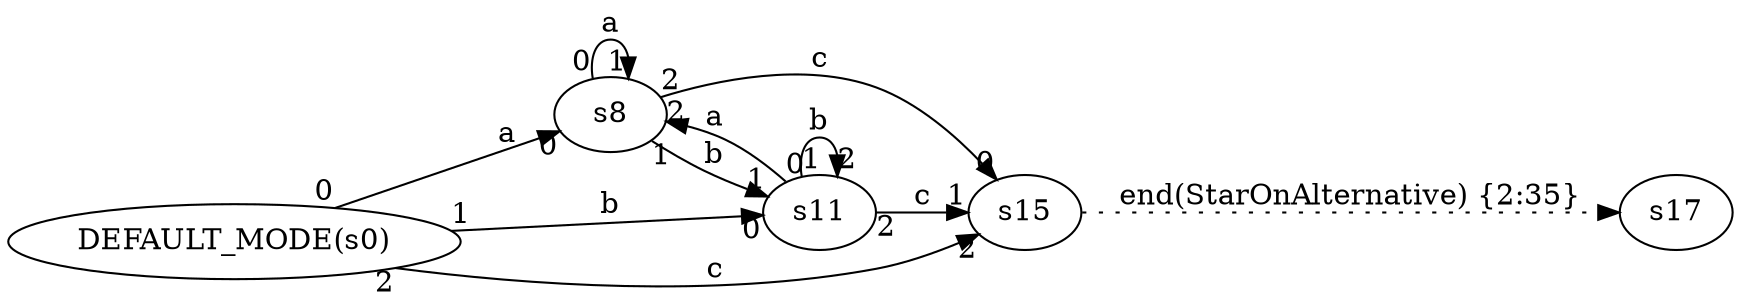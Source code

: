 digraph ATN {
  rankdir=LR;

  "DEFAULT_MODE(s0)" -> s8 [label=a, taillabel=0, headlabel=0]
  s8 -> s8 [label=a, taillabel=0, headlabel=1]
  s8 -> s11 [label=b, taillabel=1, headlabel=1]
  s11 -> s8 [label=a, taillabel=0, headlabel=2]
  s11 -> s11 [label=b, taillabel=1, headlabel=2]
  s11 -> s15 [label=c, taillabel=2, headlabel=1]
  s15 -> s17 [label="end(StarOnAlternative) {2:35}", style=dotted]
  s8 -> s15 [label=c, taillabel=2, headlabel=0]
  "DEFAULT_MODE(s0)" -> s11 [label=b, taillabel=1, headlabel=0]
  "DEFAULT_MODE(s0)" -> s15 [label=c, taillabel=2, headlabel=2]
}